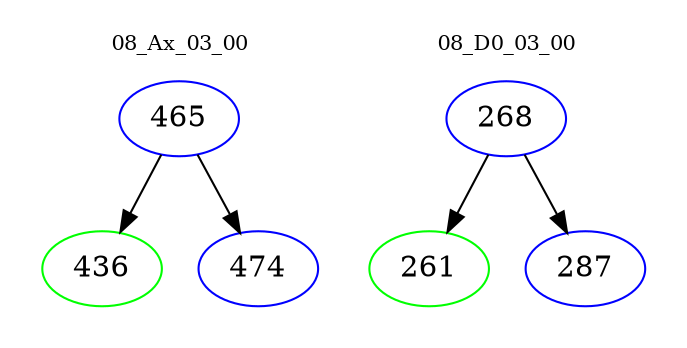digraph{
subgraph cluster_0 {
color = white
label = "08_Ax_03_00";
fontsize=10;
T0_465 [label="465", color="blue"]
T0_465 -> T0_436 [color="black"]
T0_436 [label="436", color="green"]
T0_465 -> T0_474 [color="black"]
T0_474 [label="474", color="blue"]
}
subgraph cluster_1 {
color = white
label = "08_D0_03_00";
fontsize=10;
T1_268 [label="268", color="blue"]
T1_268 -> T1_261 [color="black"]
T1_261 [label="261", color="green"]
T1_268 -> T1_287 [color="black"]
T1_287 [label="287", color="blue"]
}
}
